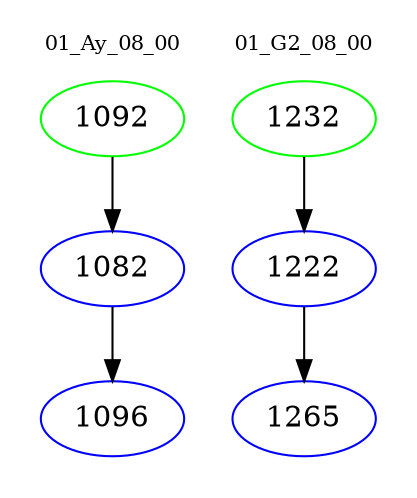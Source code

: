 digraph{
subgraph cluster_0 {
color = white
label = "01_Ay_08_00";
fontsize=10;
T0_1092 [label="1092", color="green"]
T0_1092 -> T0_1082 [color="black"]
T0_1082 [label="1082", color="blue"]
T0_1082 -> T0_1096 [color="black"]
T0_1096 [label="1096", color="blue"]
}
subgraph cluster_1 {
color = white
label = "01_G2_08_00";
fontsize=10;
T1_1232 [label="1232", color="green"]
T1_1232 -> T1_1222 [color="black"]
T1_1222 [label="1222", color="blue"]
T1_1222 -> T1_1265 [color="black"]
T1_1265 [label="1265", color="blue"]
}
}
